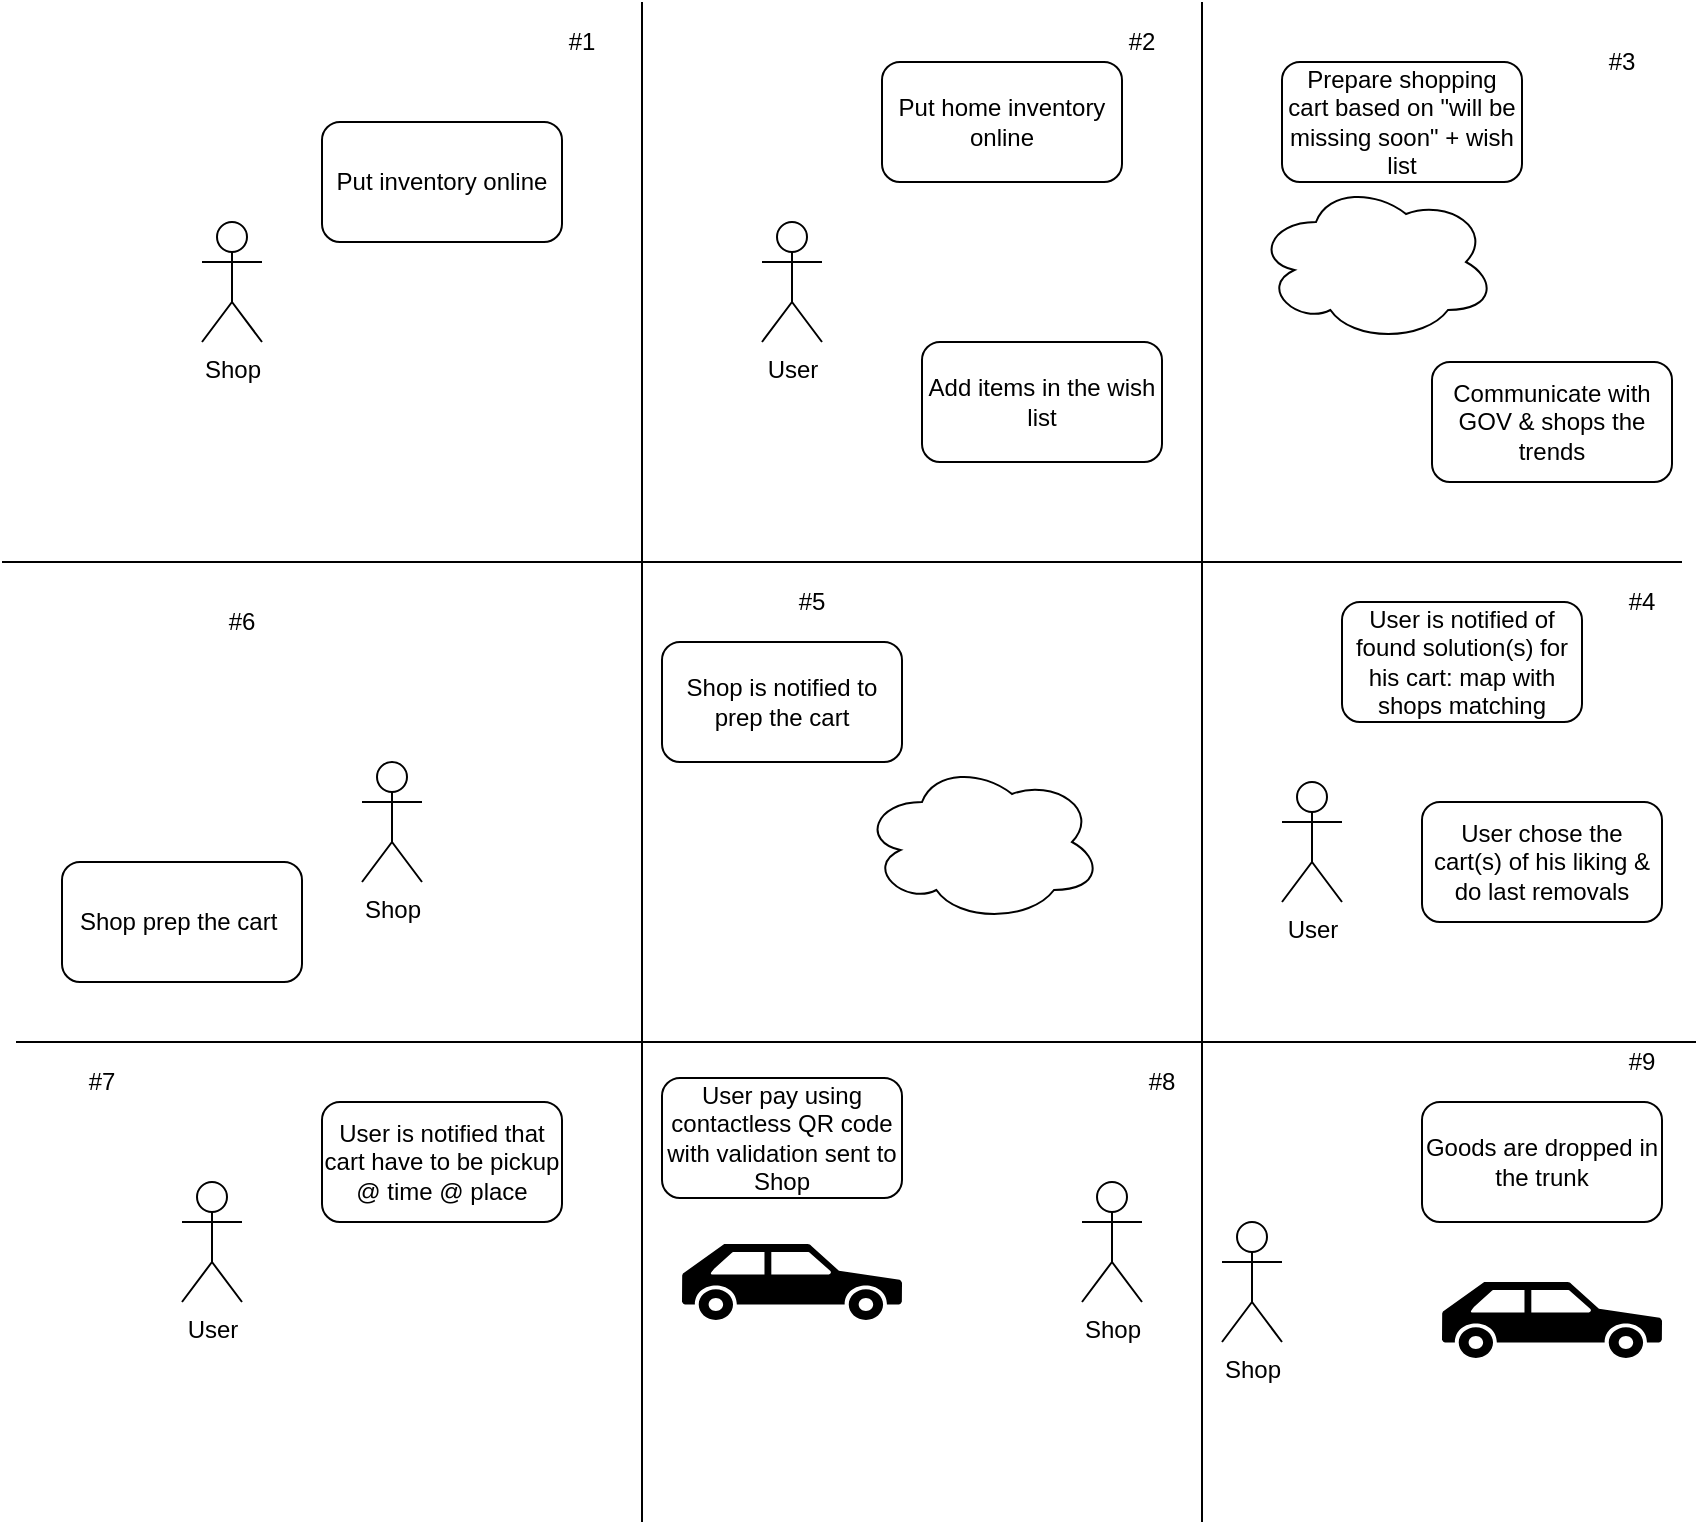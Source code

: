 <mxfile version="12.8.8" type="github">
  <diagram id="xJZD7wyvopv8Ram0ppgy" name="Page-1">
    <mxGraphModel dx="925" dy="634" grid="1" gridSize="10" guides="1" tooltips="1" connect="1" arrows="1" fold="1" page="1" pageScale="1" pageWidth="850" pageHeight="1100" math="0" shadow="0">
      <root>
        <mxCell id="0" />
        <mxCell id="1" parent="0" />
        <mxCell id="B173xY29Odf3xIkyXy2j-1" value="Put inventory online" style="rounded=1;whiteSpace=wrap;html=1;" vertex="1" parent="1">
          <mxGeometry x="160" y="60" width="120" height="60" as="geometry" />
        </mxCell>
        <mxCell id="B173xY29Odf3xIkyXy2j-2" value="Shop" style="shape=umlActor;verticalLabelPosition=bottom;labelBackgroundColor=#ffffff;verticalAlign=top;html=1;outlineConnect=0;" vertex="1" parent="1">
          <mxGeometry x="100" y="110" width="30" height="60" as="geometry" />
        </mxCell>
        <mxCell id="B173xY29Odf3xIkyXy2j-6" value="" style="endArrow=none;html=1;" edge="1" parent="1">
          <mxGeometry width="50" height="50" relative="1" as="geometry">
            <mxPoint x="320" as="sourcePoint" />
            <mxPoint x="320" y="760" as="targetPoint" />
          </mxGeometry>
        </mxCell>
        <mxCell id="B173xY29Odf3xIkyXy2j-7" value="" style="endArrow=none;html=1;" edge="1" parent="1">
          <mxGeometry width="50" height="50" relative="1" as="geometry">
            <mxPoint x="840" y="280" as="sourcePoint" />
            <mxPoint y="280" as="targetPoint" />
          </mxGeometry>
        </mxCell>
        <mxCell id="B173xY29Odf3xIkyXy2j-8" value="User&lt;br&gt;" style="shape=umlActor;verticalLabelPosition=bottom;labelBackgroundColor=#ffffff;verticalAlign=top;html=1;outlineConnect=0;" vertex="1" parent="1">
          <mxGeometry x="380" y="110" width="30" height="60" as="geometry" />
        </mxCell>
        <mxCell id="B173xY29Odf3xIkyXy2j-9" value="Put home inventory online" style="rounded=1;whiteSpace=wrap;html=1;" vertex="1" parent="1">
          <mxGeometry x="440" y="30" width="120" height="60" as="geometry" />
        </mxCell>
        <mxCell id="B173xY29Odf3xIkyXy2j-10" value="" style="endArrow=none;html=1;" edge="1" parent="1">
          <mxGeometry width="50" height="50" relative="1" as="geometry">
            <mxPoint x="600" as="sourcePoint" />
            <mxPoint x="600" y="760" as="targetPoint" />
          </mxGeometry>
        </mxCell>
        <mxCell id="B173xY29Odf3xIkyXy2j-11" value="Prepare shopping cart based on &quot;will be missing soon&quot; + wish list" style="rounded=1;whiteSpace=wrap;html=1;" vertex="1" parent="1">
          <mxGeometry x="640" y="30" width="120" height="60" as="geometry" />
        </mxCell>
        <mxCell id="B173xY29Odf3xIkyXy2j-12" value="User&lt;br&gt;" style="shape=umlActor;verticalLabelPosition=bottom;labelBackgroundColor=#ffffff;verticalAlign=top;html=1;outlineConnect=0;" vertex="1" parent="1">
          <mxGeometry x="640" y="390" width="30" height="60" as="geometry" />
        </mxCell>
        <mxCell id="B173xY29Odf3xIkyXy2j-13" value="" style="ellipse;shape=cloud;whiteSpace=wrap;html=1;" vertex="1" parent="1">
          <mxGeometry x="627" y="90" width="120" height="80" as="geometry" />
        </mxCell>
        <mxCell id="B173xY29Odf3xIkyXy2j-14" value="User is notified of found solution(s) for his cart: map with shops matching" style="rounded=1;whiteSpace=wrap;html=1;" vertex="1" parent="1">
          <mxGeometry x="670" y="300" width="120" height="60" as="geometry" />
        </mxCell>
        <mxCell id="B173xY29Odf3xIkyXy2j-18" value="User chose the cart(s) of his liking &amp;amp; do last removals" style="rounded=1;whiteSpace=wrap;html=1;" vertex="1" parent="1">
          <mxGeometry x="710" y="400" width="120" height="60" as="geometry" />
        </mxCell>
        <mxCell id="B173xY29Odf3xIkyXy2j-19" value="Shop" style="shape=umlActor;verticalLabelPosition=bottom;labelBackgroundColor=#ffffff;verticalAlign=top;html=1;outlineConnect=0;" vertex="1" parent="1">
          <mxGeometry x="180" y="380" width="30" height="60" as="geometry" />
        </mxCell>
        <mxCell id="B173xY29Odf3xIkyXy2j-20" value="Shop is notified to prep the cart" style="rounded=1;whiteSpace=wrap;html=1;" vertex="1" parent="1">
          <mxGeometry x="330" y="320" width="120" height="60" as="geometry" />
        </mxCell>
        <mxCell id="B173xY29Odf3xIkyXy2j-21" value="" style="ellipse;shape=cloud;whiteSpace=wrap;html=1;" vertex="1" parent="1">
          <mxGeometry x="430" y="380" width="120" height="80" as="geometry" />
        </mxCell>
        <mxCell id="B173xY29Odf3xIkyXy2j-22" value="Shop prep the cart&amp;nbsp;" style="rounded=1;whiteSpace=wrap;html=1;" vertex="1" parent="1">
          <mxGeometry x="30" y="430" width="120" height="60" as="geometry" />
        </mxCell>
        <mxCell id="B173xY29Odf3xIkyXy2j-25" value="" style="endArrow=none;html=1;" edge="1" parent="1">
          <mxGeometry width="50" height="50" relative="1" as="geometry">
            <mxPoint x="847" y="520" as="sourcePoint" />
            <mxPoint x="7" y="520" as="targetPoint" />
          </mxGeometry>
        </mxCell>
        <mxCell id="B173xY29Odf3xIkyXy2j-26" value="#1" style="text;html=1;strokeColor=none;fillColor=none;align=center;verticalAlign=middle;whiteSpace=wrap;rounded=0;" vertex="1" parent="1">
          <mxGeometry x="270" y="10" width="40" height="20" as="geometry" />
        </mxCell>
        <mxCell id="B173xY29Odf3xIkyXy2j-27" value="#2" style="text;html=1;strokeColor=none;fillColor=none;align=center;verticalAlign=middle;whiteSpace=wrap;rounded=0;" vertex="1" parent="1">
          <mxGeometry x="550" y="10" width="40" height="20" as="geometry" />
        </mxCell>
        <mxCell id="B173xY29Odf3xIkyXy2j-30" value="#3" style="text;html=1;strokeColor=none;fillColor=none;align=center;verticalAlign=middle;whiteSpace=wrap;rounded=0;" vertex="1" parent="1">
          <mxGeometry x="790" y="20" width="40" height="20" as="geometry" />
        </mxCell>
        <mxCell id="B173xY29Odf3xIkyXy2j-33" value="#4" style="text;html=1;strokeColor=none;fillColor=none;align=center;verticalAlign=middle;whiteSpace=wrap;rounded=0;" vertex="1" parent="1">
          <mxGeometry x="800" y="290" width="40" height="20" as="geometry" />
        </mxCell>
        <mxCell id="B173xY29Odf3xIkyXy2j-34" value="#5" style="text;html=1;strokeColor=none;fillColor=none;align=center;verticalAlign=middle;whiteSpace=wrap;rounded=0;" vertex="1" parent="1">
          <mxGeometry x="385" y="290" width="40" height="20" as="geometry" />
        </mxCell>
        <mxCell id="B173xY29Odf3xIkyXy2j-35" value="#6" style="text;html=1;strokeColor=none;fillColor=none;align=center;verticalAlign=middle;whiteSpace=wrap;rounded=0;" vertex="1" parent="1">
          <mxGeometry x="100" y="300" width="40" height="20" as="geometry" />
        </mxCell>
        <mxCell id="B173xY29Odf3xIkyXy2j-36" value="User&lt;br&gt;" style="shape=umlActor;verticalLabelPosition=bottom;labelBackgroundColor=#ffffff;verticalAlign=top;html=1;outlineConnect=0;" vertex="1" parent="1">
          <mxGeometry x="90" y="590" width="30" height="60" as="geometry" />
        </mxCell>
        <mxCell id="B173xY29Odf3xIkyXy2j-37" value="User is notified that cart have to be pickup @ time @ place" style="rounded=1;whiteSpace=wrap;html=1;" vertex="1" parent="1">
          <mxGeometry x="160" y="550" width="120" height="60" as="geometry" />
        </mxCell>
        <mxCell id="B173xY29Odf3xIkyXy2j-38" value="" style="shape=mxgraph.signs.transportation.car_3;html=1;fillColor=#000000;strokeColor=none;verticalLabelPosition=bottom;verticalAlign=top;align=center;direction=east;flipH=1;" vertex="1" parent="1">
          <mxGeometry x="720" y="640" width="110" height="38" as="geometry" />
        </mxCell>
        <mxCell id="B173xY29Odf3xIkyXy2j-39" value="Shop" style="shape=umlActor;verticalLabelPosition=bottom;labelBackgroundColor=#ffffff;verticalAlign=top;html=1;outlineConnect=0;" vertex="1" parent="1">
          <mxGeometry x="610" y="610" width="30" height="60" as="geometry" />
        </mxCell>
        <mxCell id="B173xY29Odf3xIkyXy2j-40" value="" style="shape=image;html=1;verticalAlign=top;verticalLabelPosition=bottom;labelBackgroundColor=#ffffff;imageAspect=0;aspect=fixed;image=https://cdn3.iconfinder.com/data/icons/geosm-e-commerce/48/pack-128.png" vertex="1" parent="1">
          <mxGeometry x="660" y="626" width="54" height="54" as="geometry" />
        </mxCell>
        <mxCell id="B173xY29Odf3xIkyXy2j-41" value="Goods are dropped in the trunk" style="rounded=1;whiteSpace=wrap;html=1;" vertex="1" parent="1">
          <mxGeometry x="710" y="550" width="120" height="60" as="geometry" />
        </mxCell>
        <mxCell id="B173xY29Odf3xIkyXy2j-42" value="" style="shape=mxgraph.signs.transportation.car_3;html=1;fillColor=#000000;strokeColor=none;verticalLabelPosition=bottom;verticalAlign=top;align=center;direction=east;flipH=1;" vertex="1" parent="1">
          <mxGeometry x="340" y="621" width="110" height="38" as="geometry" />
        </mxCell>
        <mxCell id="B173xY29Odf3xIkyXy2j-43" value="" style="shape=image;html=1;verticalAlign=top;verticalLabelPosition=bottom;labelBackgroundColor=#ffffff;imageAspect=0;aspect=fixed;image=https://cdn1.iconfinder.com/data/icons/windows8_icons_iconpharm/26/qr_code.png" vertex="1" parent="1">
          <mxGeometry x="470" y="600" width="26" height="26" as="geometry" />
        </mxCell>
        <mxCell id="B173xY29Odf3xIkyXy2j-44" value="Shop" style="shape=umlActor;verticalLabelPosition=bottom;labelBackgroundColor=#ffffff;verticalAlign=top;html=1;outlineConnect=0;" vertex="1" parent="1">
          <mxGeometry x="540" y="590" width="30" height="60" as="geometry" />
        </mxCell>
        <mxCell id="B173xY29Odf3xIkyXy2j-45" value="" style="shape=image;html=1;verticalAlign=top;verticalLabelPosition=bottom;labelBackgroundColor=#ffffff;imageAspect=0;aspect=fixed;image=https://cdn0.iconfinder.com/data/icons/fatcow/32/light_circle_green.png" vertex="1" parent="1">
          <mxGeometry x="518" y="540" width="32" height="32" as="geometry" />
        </mxCell>
        <mxCell id="B173xY29Odf3xIkyXy2j-46" value="User pay using contactless QR code with validation sent to Shop" style="rounded=1;whiteSpace=wrap;html=1;" vertex="1" parent="1">
          <mxGeometry x="330" y="538" width="120" height="60" as="geometry" />
        </mxCell>
        <mxCell id="B173xY29Odf3xIkyXy2j-47" value="#7" style="text;html=1;strokeColor=none;fillColor=none;align=center;verticalAlign=middle;whiteSpace=wrap;rounded=0;" vertex="1" parent="1">
          <mxGeometry x="30" y="530" width="40" height="20" as="geometry" />
        </mxCell>
        <mxCell id="B173xY29Odf3xIkyXy2j-48" value="#8" style="text;html=1;strokeColor=none;fillColor=none;align=center;verticalAlign=middle;whiteSpace=wrap;rounded=0;" vertex="1" parent="1">
          <mxGeometry x="560" y="530" width="40" height="20" as="geometry" />
        </mxCell>
        <mxCell id="B173xY29Odf3xIkyXy2j-49" value="#9" style="text;html=1;strokeColor=none;fillColor=none;align=center;verticalAlign=middle;whiteSpace=wrap;rounded=0;" vertex="1" parent="1">
          <mxGeometry x="800" y="520" width="40" height="20" as="geometry" />
        </mxCell>
        <mxCell id="B173xY29Odf3xIkyXy2j-50" value="Communicate with GOV &amp;amp; shops the trends" style="rounded=1;whiteSpace=wrap;html=1;" vertex="1" parent="1">
          <mxGeometry x="715" y="180" width="120" height="60" as="geometry" />
        </mxCell>
        <mxCell id="B173xY29Odf3xIkyXy2j-51" value="" style="shape=image;html=1;verticalAlign=top;verticalLabelPosition=bottom;labelBackgroundColor=#ffffff;imageAspect=0;aspect=fixed;image=https://cdn2.iconfinder.com/data/icons/pittogrammi/142/03-128.png" vertex="1" parent="1">
          <mxGeometry x="454" y="593" width="60" height="60" as="geometry" />
        </mxCell>
        <mxCell id="B173xY29Odf3xIkyXy2j-52" value="Add items in the wish list" style="rounded=1;whiteSpace=wrap;html=1;" vertex="1" parent="1">
          <mxGeometry x="460" y="170" width="120" height="60" as="geometry" />
        </mxCell>
      </root>
    </mxGraphModel>
  </diagram>
</mxfile>
